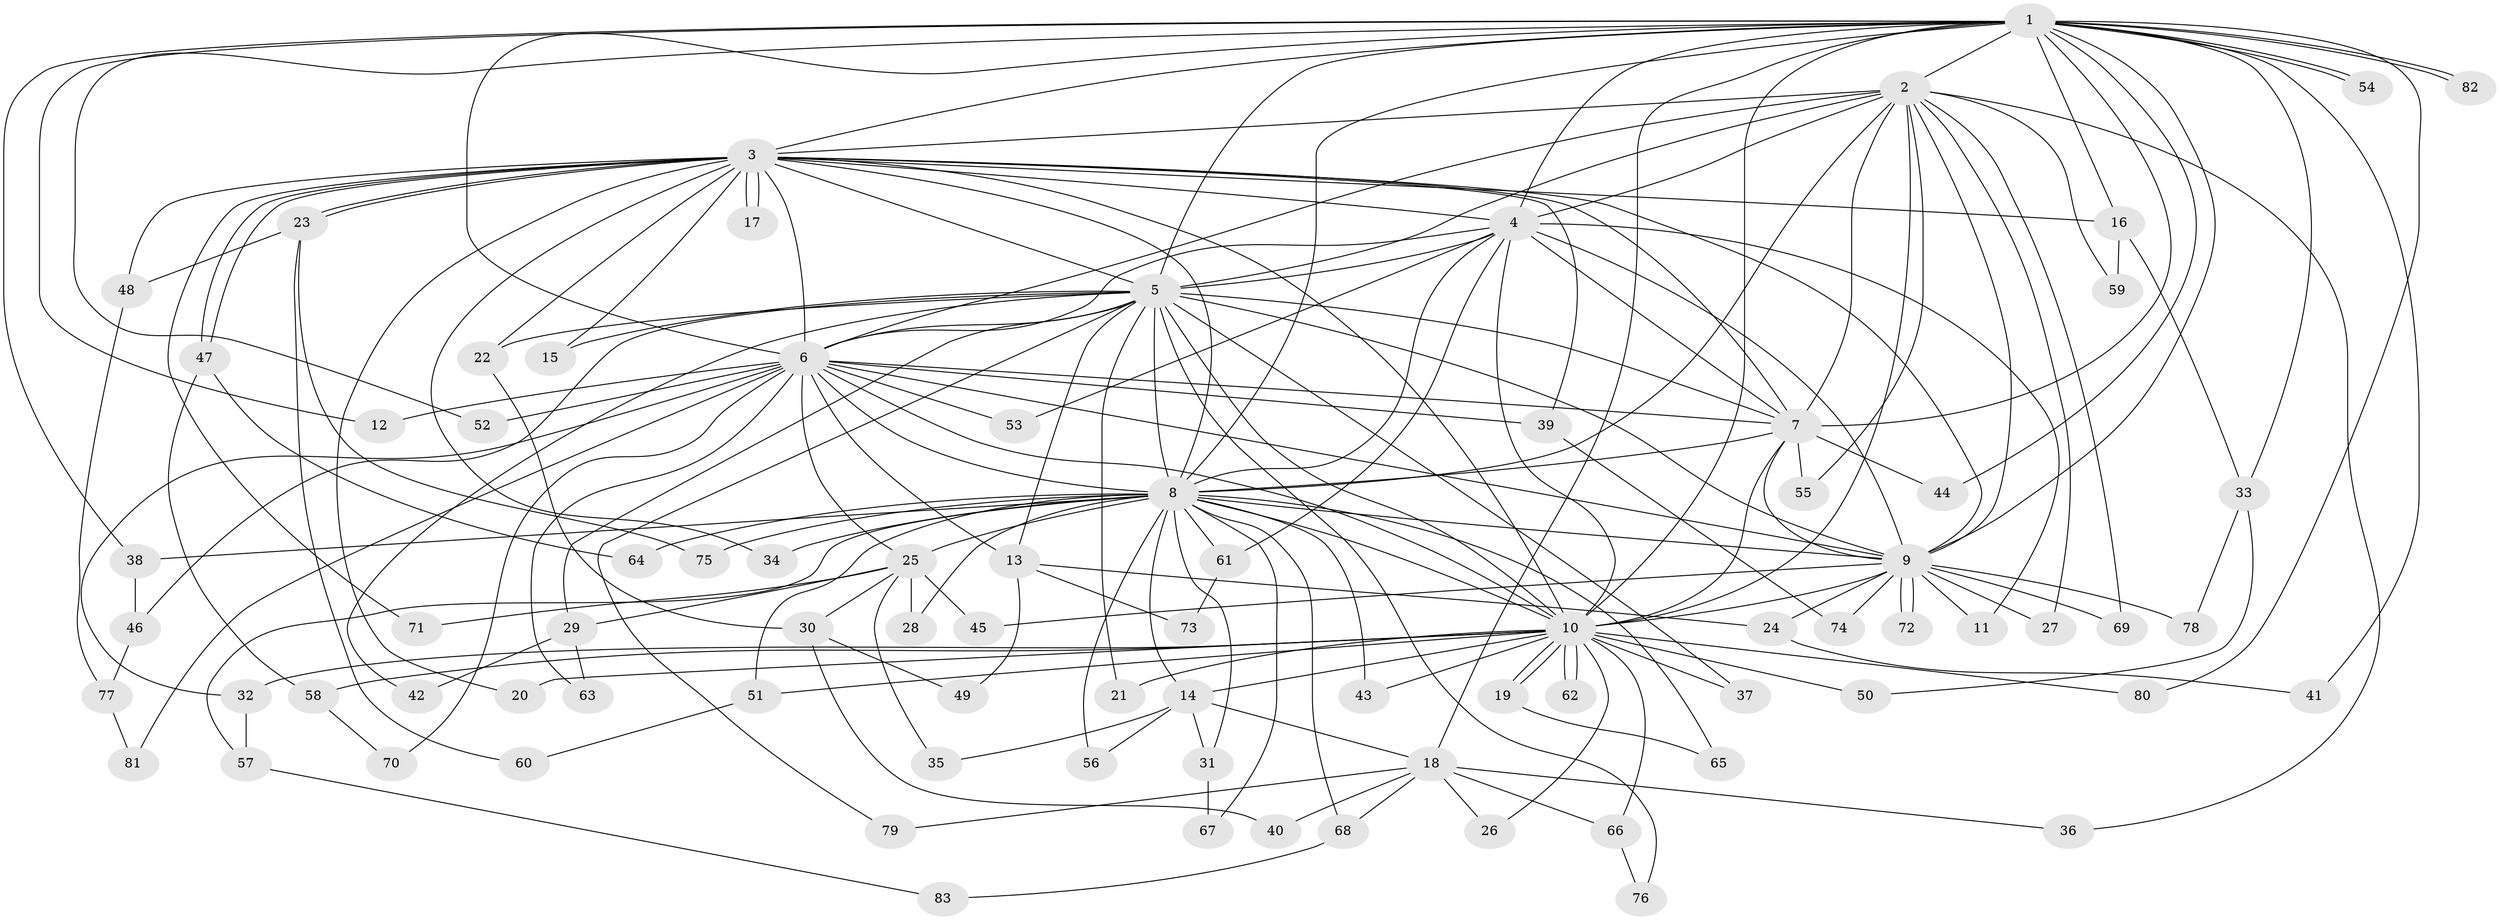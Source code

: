 // coarse degree distribution, {1: 0.11904761904761904, 16: 0.047619047619047616, 13: 0.047619047619047616, 3: 0.21428571428571427, 2: 0.21428571428571427, 17: 0.023809523809523808, 18: 0.023809523809523808, 7: 0.023809523809523808, 4: 0.16666666666666666, 15: 0.023809523809523808, 11: 0.023809523809523808, 5: 0.047619047619047616, 8: 0.023809523809523808}
// Generated by graph-tools (version 1.1) at 2025/36/03/04/25 23:36:29]
// undirected, 83 vertices, 191 edges
graph export_dot {
  node [color=gray90,style=filled];
  1;
  2;
  3;
  4;
  5;
  6;
  7;
  8;
  9;
  10;
  11;
  12;
  13;
  14;
  15;
  16;
  17;
  18;
  19;
  20;
  21;
  22;
  23;
  24;
  25;
  26;
  27;
  28;
  29;
  30;
  31;
  32;
  33;
  34;
  35;
  36;
  37;
  38;
  39;
  40;
  41;
  42;
  43;
  44;
  45;
  46;
  47;
  48;
  49;
  50;
  51;
  52;
  53;
  54;
  55;
  56;
  57;
  58;
  59;
  60;
  61;
  62;
  63;
  64;
  65;
  66;
  67;
  68;
  69;
  70;
  71;
  72;
  73;
  74;
  75;
  76;
  77;
  78;
  79;
  80;
  81;
  82;
  83;
  1 -- 2;
  1 -- 3;
  1 -- 4;
  1 -- 5;
  1 -- 6;
  1 -- 7;
  1 -- 8;
  1 -- 9;
  1 -- 10;
  1 -- 12;
  1 -- 16;
  1 -- 18;
  1 -- 33;
  1 -- 38;
  1 -- 41;
  1 -- 44;
  1 -- 52;
  1 -- 54;
  1 -- 54;
  1 -- 80;
  1 -- 82;
  1 -- 82;
  2 -- 3;
  2 -- 4;
  2 -- 5;
  2 -- 6;
  2 -- 7;
  2 -- 8;
  2 -- 9;
  2 -- 10;
  2 -- 27;
  2 -- 36;
  2 -- 55;
  2 -- 59;
  2 -- 69;
  3 -- 4;
  3 -- 5;
  3 -- 6;
  3 -- 7;
  3 -- 8;
  3 -- 9;
  3 -- 10;
  3 -- 15;
  3 -- 16;
  3 -- 17;
  3 -- 17;
  3 -- 20;
  3 -- 22;
  3 -- 23;
  3 -- 23;
  3 -- 34;
  3 -- 39;
  3 -- 47;
  3 -- 47;
  3 -- 48;
  3 -- 71;
  4 -- 5;
  4 -- 6;
  4 -- 7;
  4 -- 8;
  4 -- 9;
  4 -- 10;
  4 -- 11;
  4 -- 53;
  4 -- 61;
  5 -- 6;
  5 -- 7;
  5 -- 8;
  5 -- 9;
  5 -- 10;
  5 -- 13;
  5 -- 15;
  5 -- 21;
  5 -- 22;
  5 -- 29;
  5 -- 37;
  5 -- 42;
  5 -- 46;
  5 -- 76;
  5 -- 79;
  6 -- 7;
  6 -- 8;
  6 -- 9;
  6 -- 10;
  6 -- 12;
  6 -- 13;
  6 -- 25;
  6 -- 32;
  6 -- 39;
  6 -- 52;
  6 -- 53;
  6 -- 63;
  6 -- 70;
  6 -- 81;
  7 -- 8;
  7 -- 9;
  7 -- 10;
  7 -- 44;
  7 -- 55;
  8 -- 9;
  8 -- 10;
  8 -- 14;
  8 -- 25;
  8 -- 28;
  8 -- 31;
  8 -- 34;
  8 -- 38;
  8 -- 43;
  8 -- 51;
  8 -- 56;
  8 -- 57;
  8 -- 61;
  8 -- 64;
  8 -- 65;
  8 -- 67;
  8 -- 68;
  8 -- 75;
  9 -- 10;
  9 -- 11;
  9 -- 24;
  9 -- 27;
  9 -- 45;
  9 -- 69;
  9 -- 72;
  9 -- 72;
  9 -- 74;
  9 -- 78;
  10 -- 14;
  10 -- 19;
  10 -- 19;
  10 -- 20;
  10 -- 21;
  10 -- 26;
  10 -- 32;
  10 -- 37;
  10 -- 43;
  10 -- 50;
  10 -- 51;
  10 -- 58;
  10 -- 62;
  10 -- 62;
  10 -- 66;
  10 -- 80;
  13 -- 24;
  13 -- 49;
  13 -- 73;
  14 -- 18;
  14 -- 31;
  14 -- 35;
  14 -- 56;
  16 -- 33;
  16 -- 59;
  18 -- 26;
  18 -- 36;
  18 -- 40;
  18 -- 66;
  18 -- 68;
  18 -- 79;
  19 -- 65;
  22 -- 30;
  23 -- 48;
  23 -- 60;
  23 -- 75;
  24 -- 41;
  25 -- 28;
  25 -- 29;
  25 -- 30;
  25 -- 35;
  25 -- 45;
  25 -- 71;
  29 -- 42;
  29 -- 63;
  30 -- 40;
  30 -- 49;
  31 -- 67;
  32 -- 57;
  33 -- 50;
  33 -- 78;
  38 -- 46;
  39 -- 74;
  46 -- 77;
  47 -- 58;
  47 -- 64;
  48 -- 77;
  51 -- 60;
  57 -- 83;
  58 -- 70;
  61 -- 73;
  66 -- 76;
  68 -- 83;
  77 -- 81;
}
